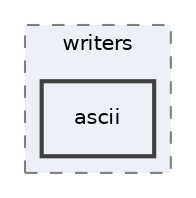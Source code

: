 digraph "/Users/jlu/zeek/src/logging/writers/ascii"
{
 // LATEX_PDF_SIZE
  edge [fontname="Helvetica",fontsize="10",labelfontname="Helvetica",labelfontsize="10"];
  node [fontname="Helvetica",fontsize="10",shape=record];
  compound=true
  subgraph clusterdir_80e4b6a0afbb06a76e948bb63a07800e {
    graph [ bgcolor="#edf0f7", pencolor="grey50", style="filled,dashed,", label="writers", fontname="Helvetica", fontsize="10", URL="dir_80e4b6a0afbb06a76e948bb63a07800e.html"]
  dir_a5d51db4f151214e600da13c7705d1cc [shape=box, label="ascii", style="filled,bold,", fillcolor="#edf0f7", color="grey25", URL="dir_a5d51db4f151214e600da13c7705d1cc.html"];
  }
}
